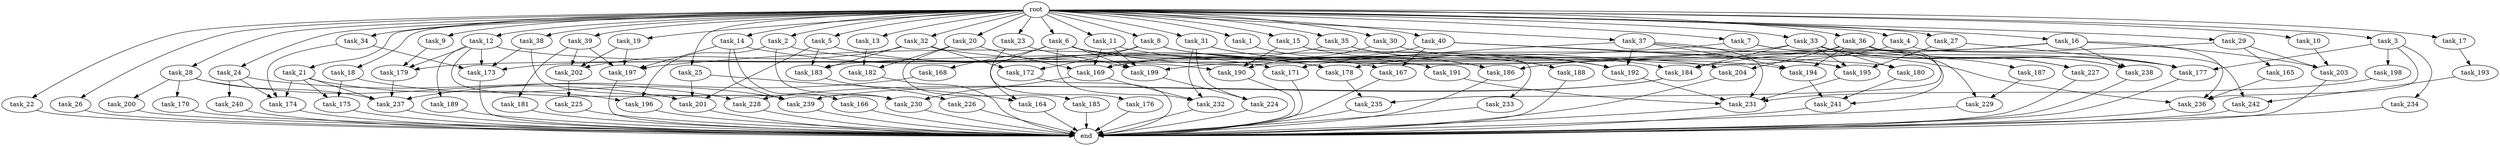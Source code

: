 digraph G {
  root [size="0.000000"];
  task_1 [size="102.400000"];
  task_2 [size="102.400000"];
  task_3 [size="102.400000"];
  task_4 [size="102.400000"];
  task_5 [size="102.400000"];
  task_6 [size="102.400000"];
  task_7 [size="102.400000"];
  task_8 [size="102.400000"];
  task_9 [size="102.400000"];
  task_10 [size="102.400000"];
  task_11 [size="102.400000"];
  task_12 [size="102.400000"];
  task_13 [size="102.400000"];
  task_14 [size="102.400000"];
  task_15 [size="102.400000"];
  task_16 [size="102.400000"];
  task_17 [size="102.400000"];
  task_18 [size="102.400000"];
  task_19 [size="102.400000"];
  task_20 [size="102.400000"];
  task_21 [size="102.400000"];
  task_22 [size="102.400000"];
  task_23 [size="102.400000"];
  task_24 [size="102.400000"];
  task_25 [size="102.400000"];
  task_26 [size="102.400000"];
  task_27 [size="102.400000"];
  task_28 [size="102.400000"];
  task_29 [size="102.400000"];
  task_30 [size="102.400000"];
  task_31 [size="102.400000"];
  task_32 [size="102.400000"];
  task_33 [size="102.400000"];
  task_34 [size="102.400000"];
  task_35 [size="102.400000"];
  task_36 [size="102.400000"];
  task_37 [size="102.400000"];
  task_38 [size="102.400000"];
  task_39 [size="102.400000"];
  task_40 [size="102.400000"];
  task_164 [size="73014444032.000000"];
  task_165 [size="13743895347.200001"];
  task_166 [size="54975581388.800003"];
  task_167 [size="84181359001.600006"];
  task_168 [size="3435973836.800000"];
  task_169 [size="142592914227.200012"];
  task_170 [size="30923764531.200001"];
  task_171 [size="116823110451.200012"];
  task_172 [size="45526653337.600006"];
  task_173 [size="114246130073.600006"];
  task_174 [size="138297946931.200012"];
  task_175 [size="155477816115.200012"];
  task_176 [size="7730941132.800000"];
  task_177 [size="142592914227.200012"];
  task_178 [size="144310901145.600006"];
  task_179 [size="69578470195.199997"];
  task_180 [size="63565515980.800003"];
  task_181 [size="30923764531.200001"];
  task_182 [size="62706522521.600006"];
  task_183 [size="175234665676.800018"];
  task_184 [size="66142496358.400002"];
  task_185 [size="54975581388.800003"];
  task_186 [size="179529632972.800018"];
  task_187 [size="21474836480.000000"];
  task_188 [size="6871947673.600000"];
  task_189 [size="13743895347.200001"];
  task_190 [size="38654705664.000000"];
  task_191 [size="7730941132.800000"];
  task_192 [size="59270548684.800003"];
  task_193 [size="3435973836.800000"];
  task_194 [size="76450417868.800003"];
  task_195 [size="160631776870.399994"];
  task_196 [size="100502234726.400009"];
  task_197 [size="115105123532.800003"];
  task_198 [size="3435973836.800000"];
  task_199 [size="122836064665.600006"];
  task_200 [size="30923764531.200001"];
  task_201 [size="186401580646.400024"];
  task_202 [size="42090679500.800003"];
  task_203 [size="107374182400.000000"];
  task_204 [size="45526653337.600006"];
  task_224 [size="93630287052.800003"];
  task_225 [size="42090679500.800003"];
  task_226 [size="85899345920.000000"];
  task_227 [size="63565515980.800003"];
  task_228 [size="83322365542.400009"];
  task_229 [size="139156940390.399994"];
  task_230 [size="76450417868.800003"];
  task_231 [size="176093659136.000000"];
  task_232 [size="53257594470.400002"];
  task_233 [size="3435973836.800000"];
  task_234 [size="3435973836.800000"];
  task_235 [size="127990025420.800003"];
  task_236 [size="206158430208.000000"];
  task_237 [size="146028888064.000000"];
  task_238 [size="149464861900.800018"];
  task_239 [size="224197292851.200012"];
  task_240 [size="13743895347.200001"];
  task_241 [size="138297946931.200012"];
  task_242 [size="140874927308.800018"];
  end [size="0.000000"];

  root -> task_1 [size="1.000000"];
  root -> task_2 [size="1.000000"];
  root -> task_3 [size="1.000000"];
  root -> task_4 [size="1.000000"];
  root -> task_5 [size="1.000000"];
  root -> task_6 [size="1.000000"];
  root -> task_7 [size="1.000000"];
  root -> task_8 [size="1.000000"];
  root -> task_9 [size="1.000000"];
  root -> task_10 [size="1.000000"];
  root -> task_11 [size="1.000000"];
  root -> task_12 [size="1.000000"];
  root -> task_13 [size="1.000000"];
  root -> task_14 [size="1.000000"];
  root -> task_15 [size="1.000000"];
  root -> task_16 [size="1.000000"];
  root -> task_17 [size="1.000000"];
  root -> task_18 [size="1.000000"];
  root -> task_19 [size="1.000000"];
  root -> task_20 [size="1.000000"];
  root -> task_21 [size="1.000000"];
  root -> task_22 [size="1.000000"];
  root -> task_23 [size="1.000000"];
  root -> task_24 [size="1.000000"];
  root -> task_25 [size="1.000000"];
  root -> task_26 [size="1.000000"];
  root -> task_27 [size="1.000000"];
  root -> task_28 [size="1.000000"];
  root -> task_29 [size="1.000000"];
  root -> task_30 [size="1.000000"];
  root -> task_31 [size="1.000000"];
  root -> task_32 [size="1.000000"];
  root -> task_33 [size="1.000000"];
  root -> task_34 [size="1.000000"];
  root -> task_35 [size="1.000000"];
  root -> task_36 [size="1.000000"];
  root -> task_37 [size="1.000000"];
  root -> task_38 [size="1.000000"];
  root -> task_39 [size="1.000000"];
  root -> task_40 [size="1.000000"];
  task_1 -> task_186 [size="838860800.000000"];
  task_2 -> task_184 [size="301989888.000000"];
  task_2 -> task_196 [size="301989888.000000"];
  task_2 -> task_230 [size="301989888.000000"];
  task_3 -> task_177 [size="33554432.000000"];
  task_3 -> task_198 [size="33554432.000000"];
  task_3 -> task_234 [size="33554432.000000"];
  task_3 -> task_236 [size="33554432.000000"];
  task_4 -> task_178 [size="838860800.000000"];
  task_4 -> task_242 [size="838860800.000000"];
  task_5 -> task_171 [size="838860800.000000"];
  task_5 -> task_183 [size="838860800.000000"];
  task_5 -> task_201 [size="838860800.000000"];
  task_6 -> task_164 [size="33554432.000000"];
  task_6 -> task_168 [size="33554432.000000"];
  task_6 -> task_178 [size="33554432.000000"];
  task_6 -> task_192 [size="33554432.000000"];
  task_6 -> task_199 [size="33554432.000000"];
  task_6 -> task_204 [size="33554432.000000"];
  task_6 -> task_232 [size="33554432.000000"];
  task_7 -> task_199 [size="679477248.000000"];
  task_7 -> task_229 [size="679477248.000000"];
  task_7 -> task_241 [size="679477248.000000"];
  task_8 -> task_172 [size="411041792.000000"];
  task_8 -> task_173 [size="411041792.000000"];
  task_8 -> task_177 [size="411041792.000000"];
  task_8 -> task_195 [size="411041792.000000"];
  task_9 -> task_179 [size="134217728.000000"];
  task_10 -> task_203 [size="75497472.000000"];
  task_11 -> task_167 [size="411041792.000000"];
  task_11 -> task_169 [size="411041792.000000"];
  task_11 -> task_199 [size="411041792.000000"];
  task_12 -> task_173 [size="134217728.000000"];
  task_12 -> task_179 [size="134217728.000000"];
  task_12 -> task_189 [size="134217728.000000"];
  task_12 -> task_190 [size="134217728.000000"];
  task_12 -> task_239 [size="134217728.000000"];
  task_13 -> task_182 [size="75497472.000000"];
  task_14 -> task_166 [size="536870912.000000"];
  task_14 -> task_178 [size="536870912.000000"];
  task_14 -> task_197 [size="536870912.000000"];
  task_14 -> task_239 [size="536870912.000000"];
  task_15 -> task_188 [size="33554432.000000"];
  task_15 -> task_190 [size="33554432.000000"];
  task_15 -> task_233 [size="33554432.000000"];
  task_16 -> task_183 [size="838860800.000000"];
  task_16 -> task_186 [size="838860800.000000"];
  task_16 -> task_203 [size="838860800.000000"];
  task_16 -> task_236 [size="838860800.000000"];
  task_16 -> task_238 [size="838860800.000000"];
  task_17 -> task_193 [size="33554432.000000"];
  task_18 -> task_175 [size="838860800.000000"];
  task_18 -> task_239 [size="838860800.000000"];
  task_19 -> task_197 [size="75497472.000000"];
  task_19 -> task_202 [size="75497472.000000"];
  task_20 -> task_169 [size="536870912.000000"];
  task_20 -> task_182 [size="536870912.000000"];
  task_20 -> task_185 [size="536870912.000000"];
  task_21 -> task_174 [size="679477248.000000"];
  task_21 -> task_175 [size="679477248.000000"];
  task_21 -> task_196 [size="679477248.000000"];
  task_21 -> task_237 [size="679477248.000000"];
  task_22 -> end [size="1.000000"];
  task_23 -> task_176 [size="75497472.000000"];
  task_23 -> task_199 [size="75497472.000000"];
  task_24 -> task_174 [size="134217728.000000"];
  task_24 -> task_228 [size="134217728.000000"];
  task_24 -> task_240 [size="134217728.000000"];
  task_25 -> task_164 [size="679477248.000000"];
  task_25 -> task_201 [size="679477248.000000"];
  task_26 -> end [size="1.000000"];
  task_27 -> task_177 [size="536870912.000000"];
  task_27 -> task_195 [size="536870912.000000"];
  task_28 -> task_170 [size="301989888.000000"];
  task_28 -> task_200 [size="301989888.000000"];
  task_28 -> task_201 [size="301989888.000000"];
  task_28 -> task_237 [size="301989888.000000"];
  task_29 -> task_165 [size="134217728.000000"];
  task_29 -> task_184 [size="134217728.000000"];
  task_29 -> task_203 [size="134217728.000000"];
  task_30 -> task_190 [size="209715200.000000"];
  task_30 -> task_192 [size="209715200.000000"];
  task_31 -> task_186 [size="75497472.000000"];
  task_31 -> task_191 [size="75497472.000000"];
  task_31 -> task_224 [size="75497472.000000"];
  task_31 -> task_232 [size="75497472.000000"];
  task_32 -> task_172 [size="33554432.000000"];
  task_32 -> task_183 [size="33554432.000000"];
  task_32 -> task_194 [size="33554432.000000"];
  task_32 -> task_202 [size="33554432.000000"];
  task_33 -> task_180 [size="209715200.000000"];
  task_33 -> task_184 [size="209715200.000000"];
  task_33 -> task_187 [size="209715200.000000"];
  task_33 -> task_195 [size="209715200.000000"];
  task_33 -> task_197 [size="209715200.000000"];
  task_33 -> task_227 [size="209715200.000000"];
  task_33 -> task_238 [size="209715200.000000"];
  task_34 -> task_173 [size="536870912.000000"];
  task_34 -> task_174 [size="536870912.000000"];
  task_35 -> task_169 [size="33554432.000000"];
  task_35 -> task_188 [size="33554432.000000"];
  task_35 -> task_192 [size="33554432.000000"];
  task_36 -> task_177 [size="411041792.000000"];
  task_36 -> task_179 [size="411041792.000000"];
  task_36 -> task_194 [size="411041792.000000"];
  task_36 -> task_204 [size="411041792.000000"];
  task_36 -> task_227 [size="411041792.000000"];
  task_36 -> task_235 [size="411041792.000000"];
  task_36 -> task_238 [size="411041792.000000"];
  task_37 -> task_171 [size="301989888.000000"];
  task_37 -> task_192 [size="301989888.000000"];
  task_37 -> task_194 [size="301989888.000000"];
  task_37 -> task_231 [size="301989888.000000"];
  task_37 -> task_236 [size="301989888.000000"];
  task_38 -> task_173 [size="33554432.000000"];
  task_38 -> task_230 [size="33554432.000000"];
  task_39 -> task_181 [size="301989888.000000"];
  task_39 -> task_197 [size="301989888.000000"];
  task_39 -> task_202 [size="301989888.000000"];
  task_40 -> task_167 [size="411041792.000000"];
  task_40 -> task_169 [size="411041792.000000"];
  task_40 -> task_180 [size="411041792.000000"];
  task_40 -> task_195 [size="411041792.000000"];
  task_164 -> end [size="1.000000"];
  task_165 -> task_236 [size="838860800.000000"];
  task_166 -> end [size="1.000000"];
  task_167 -> end [size="1.000000"];
  task_168 -> task_237 [size="33554432.000000"];
  task_169 -> task_230 [size="411041792.000000"];
  task_169 -> task_232 [size="411041792.000000"];
  task_170 -> end [size="1.000000"];
  task_171 -> end [size="1.000000"];
  task_172 -> end [size="1.000000"];
  task_173 -> end [size="1.000000"];
  task_174 -> end [size="1.000000"];
  task_175 -> end [size="1.000000"];
  task_176 -> end [size="1.000000"];
  task_177 -> end [size="1.000000"];
  task_178 -> task_235 [size="838860800.000000"];
  task_179 -> task_237 [size="411041792.000000"];
  task_180 -> task_241 [size="536870912.000000"];
  task_181 -> end [size="1.000000"];
  task_182 -> end [size="1.000000"];
  task_183 -> task_226 [size="838860800.000000"];
  task_184 -> task_228 [size="679477248.000000"];
  task_184 -> task_239 [size="679477248.000000"];
  task_185 -> end [size="1.000000"];
  task_186 -> end [size="1.000000"];
  task_187 -> task_229 [size="679477248.000000"];
  task_188 -> end [size="1.000000"];
  task_189 -> end [size="1.000000"];
  task_190 -> end [size="1.000000"];
  task_191 -> task_231 [size="536870912.000000"];
  task_192 -> task_231 [size="209715200.000000"];
  task_193 -> task_242 [size="536870912.000000"];
  task_194 -> task_241 [size="134217728.000000"];
  task_195 -> task_231 [size="134217728.000000"];
  task_196 -> end [size="1.000000"];
  task_197 -> end [size="1.000000"];
  task_198 -> task_231 [size="536870912.000000"];
  task_199 -> task_224 [size="838860800.000000"];
  task_200 -> end [size="1.000000"];
  task_201 -> end [size="1.000000"];
  task_202 -> task_225 [size="411041792.000000"];
  task_203 -> end [size="1.000000"];
  task_204 -> end [size="1.000000"];
  task_224 -> end [size="1.000000"];
  task_225 -> end [size="1.000000"];
  task_226 -> end [size="1.000000"];
  task_227 -> end [size="1.000000"];
  task_228 -> end [size="1.000000"];
  task_229 -> end [size="1.000000"];
  task_230 -> end [size="1.000000"];
  task_231 -> end [size="1.000000"];
  task_232 -> end [size="1.000000"];
  task_233 -> end [size="1.000000"];
  task_234 -> end [size="1.000000"];
  task_235 -> end [size="1.000000"];
  task_236 -> end [size="1.000000"];
  task_237 -> end [size="1.000000"];
  task_238 -> end [size="1.000000"];
  task_239 -> end [size="1.000000"];
  task_240 -> end [size="1.000000"];
  task_241 -> end [size="1.000000"];
  task_242 -> end [size="1.000000"];
}
